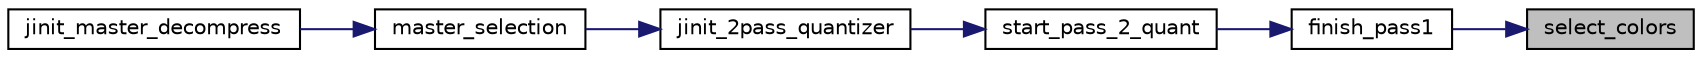 digraph "select_colors"
{
 // LATEX_PDF_SIZE
  bgcolor="transparent";
  edge [fontname="Helvetica",fontsize="10",labelfontname="Helvetica",labelfontsize="10"];
  node [fontname="Helvetica",fontsize="10",shape=record];
  rankdir="RL";
  Node145 [label="select_colors",height=0.2,width=0.4,color="black", fillcolor="grey75", style="filled", fontcolor="black",tooltip=" "];
  Node145 -> Node146 [dir="back",color="midnightblue",fontsize="10",style="solid"];
  Node146 [label="finish_pass1",height=0.2,width=0.4,color="black",URL="$jquant2_8c.html#aa47f5fced37e5141b71877dfdb089349",tooltip=" "];
  Node146 -> Node147 [dir="back",color="midnightblue",fontsize="10",style="solid"];
  Node147 [label="start_pass_2_quant",height=0.2,width=0.4,color="black",URL="$jquant2_8c.html#a1ebbe294fe36c4601a734d6b9f5decd2",tooltip=" "];
  Node147 -> Node148 [dir="back",color="midnightblue",fontsize="10",style="solid"];
  Node148 [label="jinit_2pass_quantizer",height=0.2,width=0.4,color="black",URL="$jquant2_8c.html#aab797e70ea934dea0d6409dc428f1e4d",tooltip=" "];
  Node148 -> Node149 [dir="back",color="midnightblue",fontsize="10",style="solid"];
  Node149 [label="master_selection",height=0.2,width=0.4,color="black",URL="$jdmaster_8c.html#a440a4f3af47f35f6dd2a353329bc3baf",tooltip=" "];
  Node149 -> Node150 [dir="back",color="midnightblue",fontsize="10",style="solid"];
  Node150 [label="jinit_master_decompress",height=0.2,width=0.4,color="black",URL="$jdmaster_8c.html#a103160e5ec5fd80c654e74f633b14818",tooltip=" "];
}
